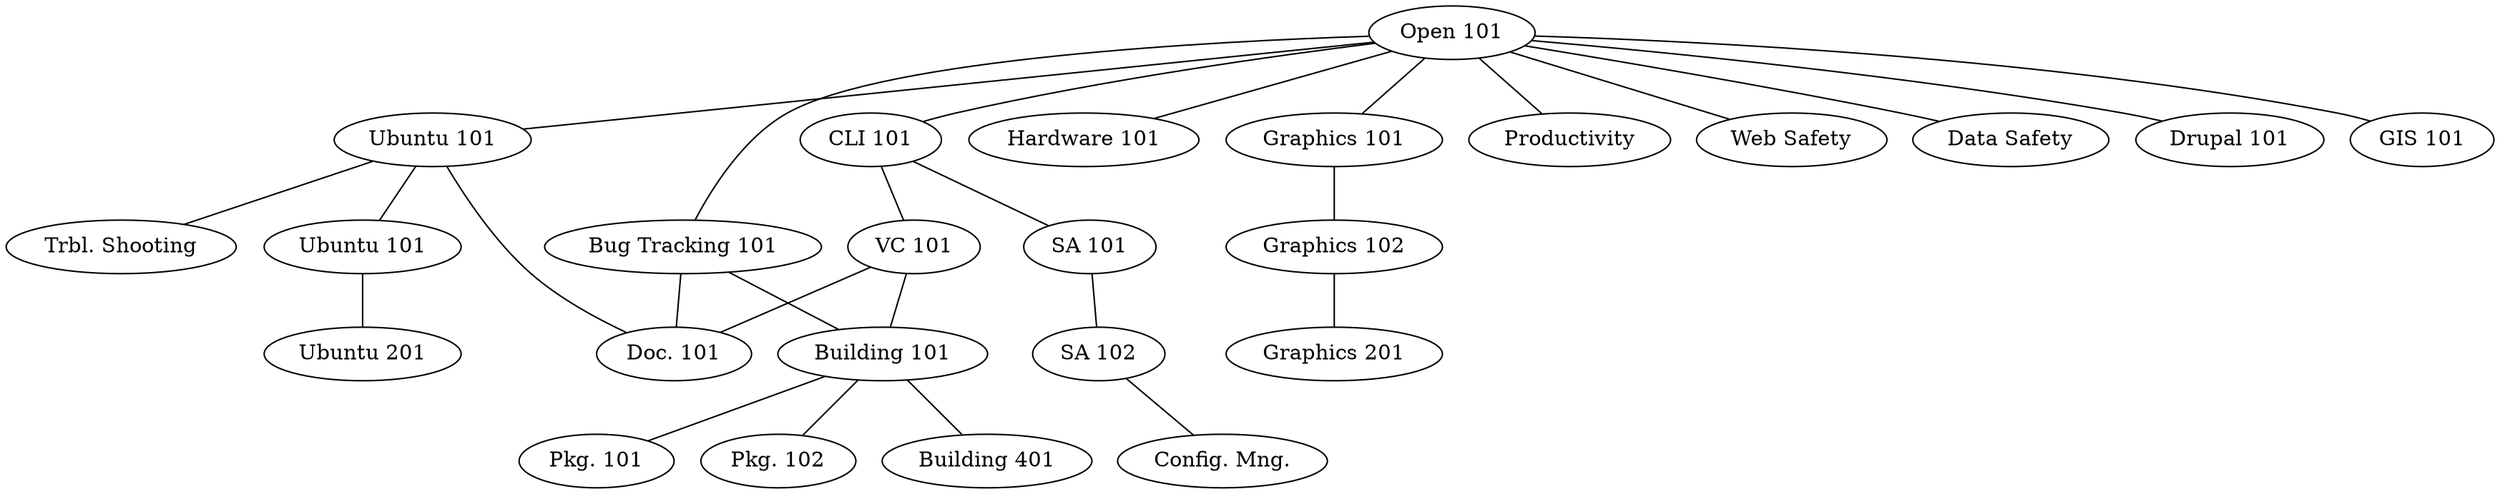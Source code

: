 graph g {
	// edge [len=1.5];
	// node [shape=rectangle];
	
	101    [label="Open 101"];
	U101   [label="Ubuntu 101"];
	U102   [label="Ubuntu 101"];
	U201   [label="Ubuntu 201"];
	VC101  [label="VC 101"];
	IT101  [label="Bug Tracking 101"];
	B101   [label="Building 101"];
	B401   [label="Building 401"];
	P101   [label="Pkg. 101"]; //Debian
	P102   [label="Pkg. 102"]; //Red Hat
	DOC101 [label="Doc. 101"];
	CLI101 [label="CLI 101"];
	HW101  [label="Hardware 101"]; // Arduino
	G101   [label="Graphics 101"]; // Inkscape
	G102   [label="Graphics 102"]; // GIMP
	G201   [label="Graphics 201"]; // Blender
	PR101  [label="Productivity"];
	WS101  [label="Web Safety"];
	DS101  [label="Data Safety"];
	T101   [label="Trbl. Shooting"];
	WD101  [label="Drupal 101"];
	GIS101 [label="GIS 101"];
	SA101  [label="SA 101"];
	SA102  [label="SA 102"];
	SA201  [label="Config. Mng."];
		
	101 -- U101;
	101 -- PR101;
	101 -- CLI101;
	101 -- HW101;
	101 -- G101;
	101 -- WD101;
	101 -- GIS101;
	101 -- IT101;
	101 -- WS101;
	101 -- DS101;
	
	CLI101 -- VC101;
	CLI101 -- SA101;

	U101 -- U102;
	U102 -- U201;
	U101 -- T101;

	G101 -- G102;
	G102 -- G201;

	SA101 -- SA102;
	SA102 -- SA201;

	VC101 -- B101;

	U101 -- DOC101;
	VC101 -- DOC101;
	IT101 -- DOC101;

	IT101 -- B101;
	
	B101 -- P101;
	B101 -- P102;
	B101 -- B401;
	
}